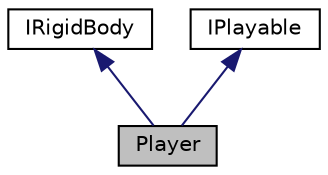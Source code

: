 digraph "Player"
{
 // LATEX_PDF_SIZE
  bgcolor="transparent";
  edge [fontname="Helvetica",fontsize="10",labelfontname="Helvetica",labelfontsize="10"];
  node [fontname="Helvetica",fontsize="10",shape=record];
  Node1 [label="Player",height=0.2,width=0.4,color="black", fillcolor="grey75", style="filled", fontcolor="black",tooltip="The Player Class holds all the members and functionality for the Player Object."];
  Node2 -> Node1 [dir="back",color="midnightblue",fontsize="10",style="solid",fontname="Helvetica"];
  Node2 [label="IRigidBody",height=0.2,width=0.4,color="black",URL="$interface_i_rigid_body.html",tooltip=" "];
  Node3 -> Node1 [dir="back",color="midnightblue",fontsize="10",style="solid",fontname="Helvetica"];
  Node3 [label="IPlayable",height=0.2,width=0.4,color="black",URL="$interface_i_playable.html",tooltip=" "];
}
